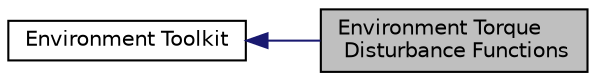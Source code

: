 digraph "Environment Torque Disturbance Functions"
{
  edge [fontname="Helvetica",fontsize="10",labelfontname="Helvetica",labelfontsize="10"];
  node [fontname="Helvetica",fontsize="10",shape=record];
  rankdir=LR;
  Node0 [label="Environment Torque\l Disturbance Functions",height=0.2,width=0.4,color="black", fillcolor="grey75", style="filled", fontcolor="black"];
  Node1 [label="Environment Toolkit",height=0.2,width=0.4,color="black", fillcolor="white", style="filled",URL="$group__EnvironmentToolkit.html"];
  Node1->Node0 [shape=plaintext, color="midnightblue", dir="back", style="solid"];
}
